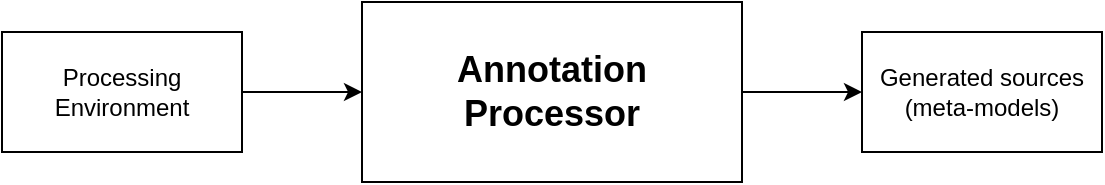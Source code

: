 <mxfile version="18.1.3" type="device"><diagram id="vdo9pazWM2ZmFtHikaBj" name="Page-1"><mxGraphModel dx="1418" dy="733" grid="1" gridSize="10" guides="1" tooltips="1" connect="1" arrows="1" fold="1" page="1" pageScale="1" pageWidth="850" pageHeight="1100" math="0" shadow="0"><root><mxCell id="0"/><mxCell id="1" parent="0"/><mxCell id="uz_3mEpomA6PO3EHywnF-4" style="edgeStyle=orthogonalEdgeStyle;rounded=0;orthogonalLoop=1;jettySize=auto;html=1;exitX=1;exitY=0.5;exitDx=0;exitDy=0;entryX=0;entryY=0.5;entryDx=0;entryDy=0;strokeWidth=1;" parent="1" source="uz_3mEpomA6PO3EHywnF-1" target="uz_3mEpomA6PO3EHywnF-2" edge="1"><mxGeometry relative="1" as="geometry"/></mxCell><mxCell id="uz_3mEpomA6PO3EHywnF-1" value="Processing Environment" style="rounded=0;whiteSpace=wrap;html=1;" parent="1" vertex="1"><mxGeometry x="130" y="240" width="120" height="60" as="geometry"/></mxCell><mxCell id="uz_3mEpomA6PO3EHywnF-5" style="edgeStyle=orthogonalEdgeStyle;rounded=0;orthogonalLoop=1;jettySize=auto;html=1;exitX=1;exitY=0.5;exitDx=0;exitDy=0;entryX=0;entryY=0.5;entryDx=0;entryDy=0;" parent="1" source="uz_3mEpomA6PO3EHywnF-2" target="uz_3mEpomA6PO3EHywnF-3" edge="1"><mxGeometry relative="1" as="geometry"/></mxCell><mxCell id="uz_3mEpomA6PO3EHywnF-2" value="&lt;b&gt;&lt;font style=&quot;font-size: 18px;&quot;&gt;Annotation Processor&lt;/font&gt;&lt;/b&gt;" style="rounded=0;whiteSpace=wrap;html=1;" parent="1" vertex="1"><mxGeometry x="310" y="225" width="190" height="90" as="geometry"/></mxCell><mxCell id="uz_3mEpomA6PO3EHywnF-3" value="&lt;div&gt;Generated sources&lt;/div&gt;&lt;div&gt;(meta-models)&lt;br&gt;&lt;/div&gt;" style="rounded=0;whiteSpace=wrap;html=1;" parent="1" vertex="1"><mxGeometry x="560" y="240" width="120" height="60" as="geometry"/></mxCell></root></mxGraphModel></diagram></mxfile>
